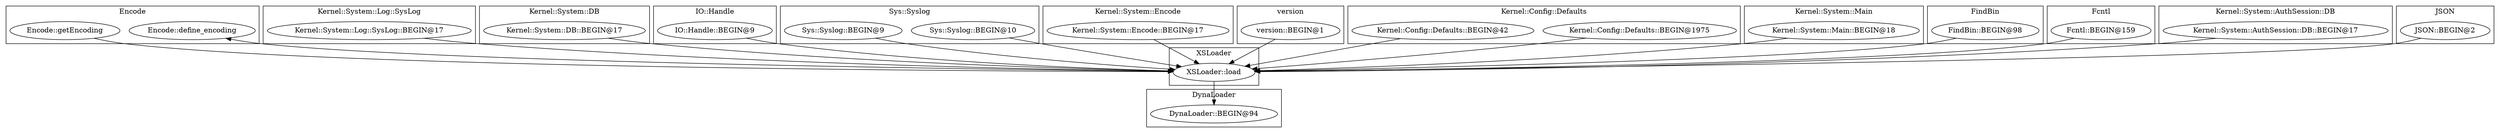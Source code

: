 digraph {
graph [overlap=false]
subgraph cluster_Encode {
	label="Encode";
	"Encode::define_encoding";
	"Encode::getEncoding";
}
subgraph cluster_Kernel_System_Log_SysLog {
	label="Kernel::System::Log::SysLog";
	"Kernel::System::Log::SysLog::BEGIN@17";
}
subgraph cluster_DynaLoader {
	label="DynaLoader";
	"DynaLoader::BEGIN@94";
}
subgraph cluster_Kernel_System_DB {
	label="Kernel::System::DB";
	"Kernel::System::DB::BEGIN@17";
}
subgraph cluster_XSLoader {
	label="XSLoader";
	"XSLoader::load";
}
subgraph cluster_IO_Handle {
	label="IO::Handle";
	"IO::Handle::BEGIN@9";
}
subgraph cluster_Sys_Syslog {
	label="Sys::Syslog";
	"Sys::Syslog::BEGIN@10";
	"Sys::Syslog::BEGIN@9";
}
subgraph cluster_Kernel_System_Encode {
	label="Kernel::System::Encode";
	"Kernel::System::Encode::BEGIN@17";
}
subgraph cluster_version {
	label="version";
	"version::BEGIN@1";
}
subgraph cluster_Kernel_Config_Defaults {
	label="Kernel::Config::Defaults";
	"Kernel::Config::Defaults::BEGIN@1975";
	"Kernel::Config::Defaults::BEGIN@42";
}
subgraph cluster_Kernel_System_Main {
	label="Kernel::System::Main";
	"Kernel::System::Main::BEGIN@18";
}
subgraph cluster_FindBin {
	label="FindBin";
	"FindBin::BEGIN@98";
}
subgraph cluster_Fcntl {
	label="Fcntl";
	"Fcntl::BEGIN@159";
}
subgraph cluster_Kernel_System_AuthSession_DB {
	label="Kernel::System::AuthSession::DB";
	"Kernel::System::AuthSession::DB::BEGIN@17";
}
subgraph cluster_JSON {
	label="JSON";
	"JSON::BEGIN@2";
}
"XSLoader::load" -> "DynaLoader::BEGIN@94";
"XSLoader::load" -> "Encode::define_encoding";
"Kernel::System::Log::SysLog::BEGIN@17" -> "XSLoader::load";
"Kernel::System::AuthSession::DB::BEGIN@17" -> "XSLoader::load";
"FindBin::BEGIN@98" -> "XSLoader::load";
"Kernel::System::DB::BEGIN@17" -> "XSLoader::load";
"Kernel::Config::Defaults::BEGIN@42" -> "XSLoader::load";
"Fcntl::BEGIN@159" -> "XSLoader::load";
"Sys::Syslog::BEGIN@10" -> "XSLoader::load";
"Sys::Syslog::BEGIN@9" -> "XSLoader::load";
"Kernel::System::Main::BEGIN@18" -> "XSLoader::load";
"version::BEGIN@1" -> "XSLoader::load";
"Kernel::Config::Defaults::BEGIN@1975" -> "XSLoader::load";
"Encode::getEncoding" -> "XSLoader::load";
"Kernel::System::Encode::BEGIN@17" -> "XSLoader::load";
"JSON::BEGIN@2" -> "XSLoader::load";
"IO::Handle::BEGIN@9" -> "XSLoader::load";
}
